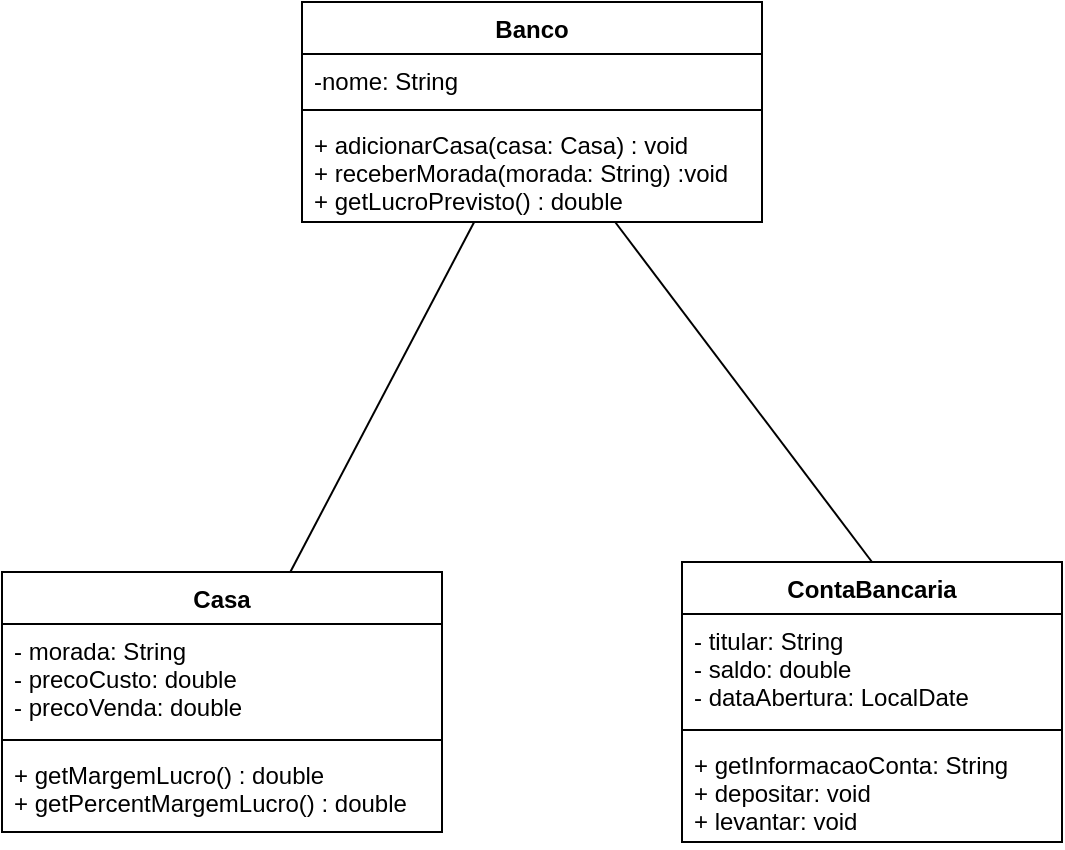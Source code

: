 <mxfile version="16.6.4" type="device"><diagram id="kkP13zccjwBm9uqLRrV7" name="Page-1"><mxGraphModel dx="700" dy="784" grid="1" gridSize="10" guides="1" tooltips="1" connect="1" arrows="1" fold="1" page="1" pageScale="1" pageWidth="827" pageHeight="1169" math="0" shadow="0"><root><mxCell id="0"/><mxCell id="1" parent="0"/><mxCell id="UlnrzTCtvTAZ7y9TkRh--1" value="Banco" style="swimlane;fontStyle=1;align=center;verticalAlign=top;childLayout=stackLayout;horizontal=1;startSize=26;horizontalStack=0;resizeParent=1;resizeParentMax=0;resizeLast=0;collapsible=1;marginBottom=0;" vertex="1" parent="1"><mxGeometry x="470" y="470" width="230" height="110" as="geometry"/></mxCell><mxCell id="UlnrzTCtvTAZ7y9TkRh--2" value="-nome: String " style="text;strokeColor=none;fillColor=none;align=left;verticalAlign=top;spacingLeft=4;spacingRight=4;overflow=hidden;rotatable=0;points=[[0,0.5],[1,0.5]];portConstraint=eastwest;" vertex="1" parent="UlnrzTCtvTAZ7y9TkRh--1"><mxGeometry y="26" width="230" height="24" as="geometry"/></mxCell><mxCell id="UlnrzTCtvTAZ7y9TkRh--3" value="" style="line;strokeWidth=1;fillColor=none;align=left;verticalAlign=middle;spacingTop=-1;spacingLeft=3;spacingRight=3;rotatable=0;labelPosition=right;points=[];portConstraint=eastwest;" vertex="1" parent="UlnrzTCtvTAZ7y9TkRh--1"><mxGeometry y="50" width="230" height="8" as="geometry"/></mxCell><mxCell id="UlnrzTCtvTAZ7y9TkRh--4" value="+ adicionarCasa(casa: Casa) : void&#10;+ receberMorada(morada: String) :void&#10;+ getLucroPrevisto() : double" style="text;strokeColor=none;fillColor=none;align=left;verticalAlign=top;spacingLeft=4;spacingRight=4;overflow=hidden;rotatable=0;points=[[0,0.5],[1,0.5]];portConstraint=eastwest;" vertex="1" parent="UlnrzTCtvTAZ7y9TkRh--1"><mxGeometry y="58" width="230" height="52" as="geometry"/></mxCell><mxCell id="UlnrzTCtvTAZ7y9TkRh--5" value="ContaBancaria" style="swimlane;fontStyle=1;align=center;verticalAlign=top;childLayout=stackLayout;horizontal=1;startSize=26;horizontalStack=0;resizeParent=1;resizeParentMax=0;resizeLast=0;collapsible=1;marginBottom=0;" vertex="1" parent="1"><mxGeometry x="660" y="750" width="190" height="140" as="geometry"/></mxCell><mxCell id="UlnrzTCtvTAZ7y9TkRh--6" value="- titular: String&#10;- saldo: double&#10;- dataAbertura: LocalDate" style="text;strokeColor=none;fillColor=none;align=left;verticalAlign=top;spacingLeft=4;spacingRight=4;overflow=hidden;rotatable=0;points=[[0,0.5],[1,0.5]];portConstraint=eastwest;" vertex="1" parent="UlnrzTCtvTAZ7y9TkRh--5"><mxGeometry y="26" width="190" height="54" as="geometry"/></mxCell><mxCell id="UlnrzTCtvTAZ7y9TkRh--7" value="" style="line;strokeWidth=1;fillColor=none;align=left;verticalAlign=middle;spacingTop=-1;spacingLeft=3;spacingRight=3;rotatable=0;labelPosition=right;points=[];portConstraint=eastwest;" vertex="1" parent="UlnrzTCtvTAZ7y9TkRh--5"><mxGeometry y="80" width="190" height="8" as="geometry"/></mxCell><mxCell id="UlnrzTCtvTAZ7y9TkRh--8" value="+ getInformacaoConta: String&#10;+ depositar: void&#10;+ levantar: void&#10; " style="text;strokeColor=none;fillColor=none;align=left;verticalAlign=top;spacingLeft=4;spacingRight=4;overflow=hidden;rotatable=0;points=[[0,0.5],[1,0.5]];portConstraint=eastwest;" vertex="1" parent="UlnrzTCtvTAZ7y9TkRh--5"><mxGeometry y="88" width="190" height="52" as="geometry"/></mxCell><mxCell id="UlnrzTCtvTAZ7y9TkRh--9" value="Casa" style="swimlane;fontStyle=1;align=center;verticalAlign=top;childLayout=stackLayout;horizontal=1;startSize=26;horizontalStack=0;resizeParent=1;resizeParentMax=0;resizeLast=0;collapsible=1;marginBottom=0;" vertex="1" parent="1"><mxGeometry x="320" y="755" width="220" height="130" as="geometry"/></mxCell><mxCell id="UlnrzTCtvTAZ7y9TkRh--10" value="- morada: String&#10;- precoCusto: double&#10;- precoVenda: double" style="text;strokeColor=none;fillColor=none;align=left;verticalAlign=top;spacingLeft=4;spacingRight=4;overflow=hidden;rotatable=0;points=[[0,0.5],[1,0.5]];portConstraint=eastwest;" vertex="1" parent="UlnrzTCtvTAZ7y9TkRh--9"><mxGeometry y="26" width="220" height="54" as="geometry"/></mxCell><mxCell id="UlnrzTCtvTAZ7y9TkRh--11" value="" style="line;strokeWidth=1;fillColor=none;align=left;verticalAlign=middle;spacingTop=-1;spacingLeft=3;spacingRight=3;rotatable=0;labelPosition=right;points=[];portConstraint=eastwest;" vertex="1" parent="UlnrzTCtvTAZ7y9TkRh--9"><mxGeometry y="80" width="220" height="8" as="geometry"/></mxCell><mxCell id="UlnrzTCtvTAZ7y9TkRh--12" value="+ getMargemLucro() : double&#10;+ getPercentMargemLucro() : double" style="text;strokeColor=none;fillColor=none;align=left;verticalAlign=top;spacingLeft=4;spacingRight=4;overflow=hidden;rotatable=0;points=[[0,0.5],[1,0.5]];portConstraint=eastwest;" vertex="1" parent="UlnrzTCtvTAZ7y9TkRh--9"><mxGeometry y="88" width="220" height="42" as="geometry"/></mxCell><mxCell id="UlnrzTCtvTAZ7y9TkRh--13" value="" style="endArrow=none;html=1;rounded=0;entryX=0.5;entryY=0;entryDx=0;entryDy=0;" edge="1" parent="1" source="UlnrzTCtvTAZ7y9TkRh--1" target="UlnrzTCtvTAZ7y9TkRh--5"><mxGeometry width="50" height="50" relative="1" as="geometry"><mxPoint x="580" y="860" as="sourcePoint"/><mxPoint x="630" y="810" as="targetPoint"/></mxGeometry></mxCell><mxCell id="UlnrzTCtvTAZ7y9TkRh--14" value="" style="endArrow=none;html=1;rounded=0;" edge="1" parent="1" source="UlnrzTCtvTAZ7y9TkRh--1" target="UlnrzTCtvTAZ7y9TkRh--9"><mxGeometry width="50" height="50" relative="1" as="geometry"><mxPoint x="670" y="654.286" as="sourcePoint"/><mxPoint x="870" y="830" as="targetPoint"/></mxGeometry></mxCell></root></mxGraphModel></diagram></mxfile>